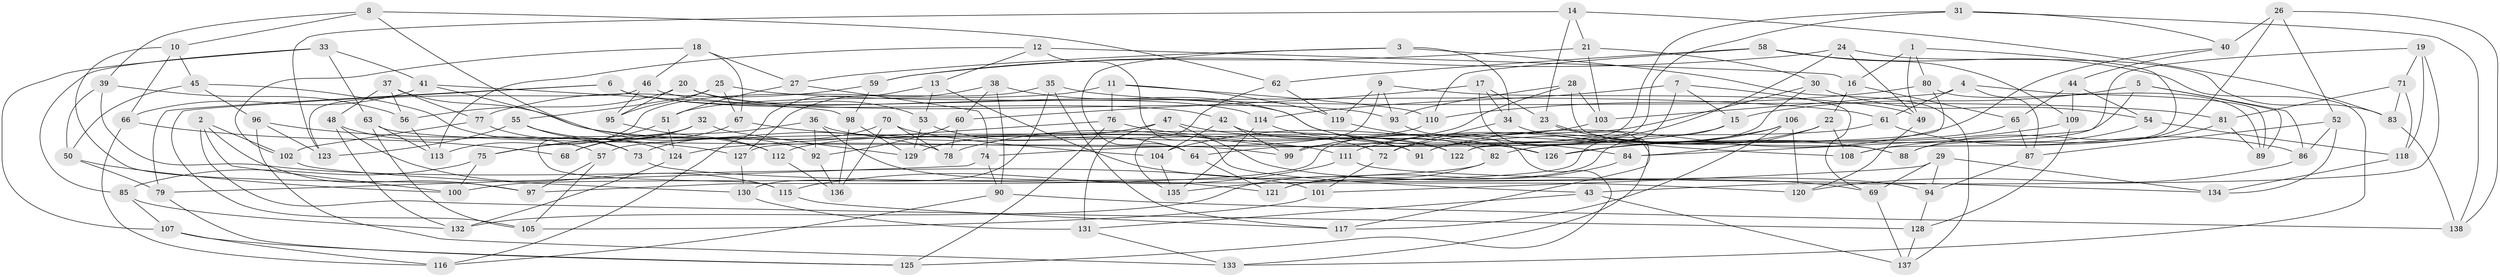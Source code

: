 // coarse degree distribution, {6: 0.611764705882353, 4: 0.36470588235294116, 5: 0.011764705882352941, 3: 0.011764705882352941}
// Generated by graph-tools (version 1.1) at 2025/52/02/27/25 19:52:30]
// undirected, 138 vertices, 276 edges
graph export_dot {
graph [start="1"]
  node [color=gray90,style=filled];
  1;
  2;
  3;
  4;
  5;
  6;
  7;
  8;
  9;
  10;
  11;
  12;
  13;
  14;
  15;
  16;
  17;
  18;
  19;
  20;
  21;
  22;
  23;
  24;
  25;
  26;
  27;
  28;
  29;
  30;
  31;
  32;
  33;
  34;
  35;
  36;
  37;
  38;
  39;
  40;
  41;
  42;
  43;
  44;
  45;
  46;
  47;
  48;
  49;
  50;
  51;
  52;
  53;
  54;
  55;
  56;
  57;
  58;
  59;
  60;
  61;
  62;
  63;
  64;
  65;
  66;
  67;
  68;
  69;
  70;
  71;
  72;
  73;
  74;
  75;
  76;
  77;
  78;
  79;
  80;
  81;
  82;
  83;
  84;
  85;
  86;
  87;
  88;
  89;
  90;
  91;
  92;
  93;
  94;
  95;
  96;
  97;
  98;
  99;
  100;
  101;
  102;
  103;
  104;
  105;
  106;
  107;
  108;
  109;
  110;
  111;
  112;
  113;
  114;
  115;
  116;
  117;
  118;
  119;
  120;
  121;
  122;
  123;
  124;
  125;
  126;
  127;
  128;
  129;
  130;
  131;
  132;
  133;
  134;
  135;
  136;
  137;
  138;
  1 -- 16;
  1 -- 49;
  1 -- 80;
  1 -- 108;
  2 -- 97;
  2 -- 100;
  2 -- 128;
  2 -- 102;
  3 -- 34;
  3 -- 137;
  3 -- 27;
  3 -- 64;
  4 -- 87;
  4 -- 89;
  4 -- 61;
  4 -- 103;
  5 -- 15;
  5 -- 122;
  5 -- 86;
  5 -- 89;
  6 -- 42;
  6 -- 79;
  6 -- 84;
  6 -- 105;
  7 -- 114;
  7 -- 69;
  7 -- 15;
  7 -- 135;
  8 -- 92;
  8 -- 62;
  8 -- 39;
  8 -- 10;
  9 -- 119;
  9 -- 49;
  9 -- 127;
  9 -- 93;
  10 -- 66;
  10 -- 97;
  10 -- 45;
  11 -- 76;
  11 -- 119;
  11 -- 110;
  11 -- 51;
  12 -- 13;
  12 -- 113;
  12 -- 16;
  12 -- 43;
  13 -- 69;
  13 -- 116;
  13 -- 53;
  14 -- 123;
  14 -- 21;
  14 -- 83;
  14 -- 23;
  15 -- 74;
  15 -- 121;
  16 -- 22;
  16 -- 65;
  17 -- 133;
  17 -- 34;
  17 -- 60;
  17 -- 23;
  18 -- 27;
  18 -- 67;
  18 -- 102;
  18 -- 46;
  19 -- 84;
  19 -- 71;
  19 -- 118;
  19 -- 43;
  20 -- 95;
  20 -- 56;
  20 -- 53;
  20 -- 93;
  21 -- 30;
  21 -- 103;
  21 -- 59;
  22 -- 84;
  22 -- 72;
  22 -- 108;
  23 -- 88;
  23 -- 117;
  24 -- 83;
  24 -- 99;
  24 -- 49;
  24 -- 59;
  25 -- 95;
  25 -- 55;
  25 -- 67;
  25 -- 61;
  26 -- 88;
  26 -- 40;
  26 -- 52;
  26 -- 138;
  27 -- 51;
  27 -- 74;
  28 -- 93;
  28 -- 78;
  28 -- 103;
  28 -- 88;
  29 -- 101;
  29 -- 94;
  29 -- 69;
  29 -- 134;
  30 -- 54;
  30 -- 97;
  30 -- 57;
  31 -- 138;
  31 -- 99;
  31 -- 40;
  31 -- 64;
  32 -- 68;
  32 -- 129;
  32 -- 75;
  32 -- 115;
  33 -- 41;
  33 -- 107;
  33 -- 63;
  33 -- 85;
  34 -- 72;
  34 -- 108;
  35 -- 130;
  35 -- 113;
  35 -- 81;
  35 -- 117;
  36 -- 92;
  36 -- 91;
  36 -- 121;
  36 -- 68;
  37 -- 122;
  37 -- 48;
  37 -- 77;
  37 -- 56;
  38 -- 60;
  38 -- 82;
  38 -- 90;
  38 -- 127;
  39 -- 56;
  39 -- 50;
  39 -- 101;
  40 -- 91;
  40 -- 44;
  41 -- 66;
  41 -- 78;
  41 -- 98;
  42 -- 104;
  42 -- 99;
  42 -- 91;
  43 -- 131;
  43 -- 137;
  44 -- 65;
  44 -- 109;
  44 -- 54;
  45 -- 73;
  45 -- 50;
  45 -- 96;
  46 -- 114;
  46 -- 123;
  46 -- 95;
  47 -- 129;
  47 -- 72;
  47 -- 94;
  47 -- 131;
  48 -- 57;
  48 -- 115;
  48 -- 132;
  49 -- 120;
  50 -- 100;
  50 -- 79;
  51 -- 75;
  51 -- 124;
  52 -- 86;
  52 -- 134;
  52 -- 87;
  53 -- 64;
  53 -- 129;
  54 -- 108;
  54 -- 118;
  55 -- 73;
  55 -- 123;
  55 -- 112;
  56 -- 113;
  57 -- 105;
  57 -- 97;
  58 -- 109;
  58 -- 110;
  58 -- 62;
  58 -- 133;
  59 -- 77;
  59 -- 98;
  60 -- 78;
  60 -- 92;
  61 -- 91;
  61 -- 86;
  62 -- 135;
  62 -- 119;
  63 -- 105;
  63 -- 113;
  63 -- 99;
  64 -- 121;
  65 -- 82;
  65 -- 87;
  66 -- 116;
  66 -- 68;
  67 -- 111;
  67 -- 68;
  69 -- 137;
  70 -- 73;
  70 -- 104;
  70 -- 78;
  70 -- 136;
  71 -- 83;
  71 -- 81;
  71 -- 118;
  72 -- 101;
  73 -- 120;
  74 -- 79;
  74 -- 90;
  75 -- 85;
  75 -- 100;
  76 -- 125;
  76 -- 126;
  76 -- 124;
  77 -- 102;
  77 -- 124;
  79 -- 125;
  80 -- 110;
  80 -- 122;
  80 -- 89;
  81 -- 89;
  81 -- 88;
  82 -- 100;
  82 -- 132;
  83 -- 138;
  84 -- 121;
  85 -- 132;
  85 -- 107;
  86 -- 120;
  87 -- 94;
  90 -- 116;
  90 -- 138;
  92 -- 136;
  93 -- 125;
  94 -- 128;
  95 -- 112;
  96 -- 133;
  96 -- 127;
  96 -- 123;
  98 -- 129;
  98 -- 136;
  101 -- 105;
  102 -- 130;
  103 -- 104;
  104 -- 135;
  106 -- 120;
  106 -- 117;
  106 -- 126;
  106 -- 111;
  107 -- 116;
  107 -- 125;
  109 -- 126;
  109 -- 128;
  110 -- 112;
  111 -- 115;
  111 -- 134;
  112 -- 136;
  114 -- 122;
  114 -- 135;
  115 -- 117;
  118 -- 134;
  119 -- 126;
  124 -- 132;
  127 -- 130;
  128 -- 137;
  130 -- 131;
  131 -- 133;
}
